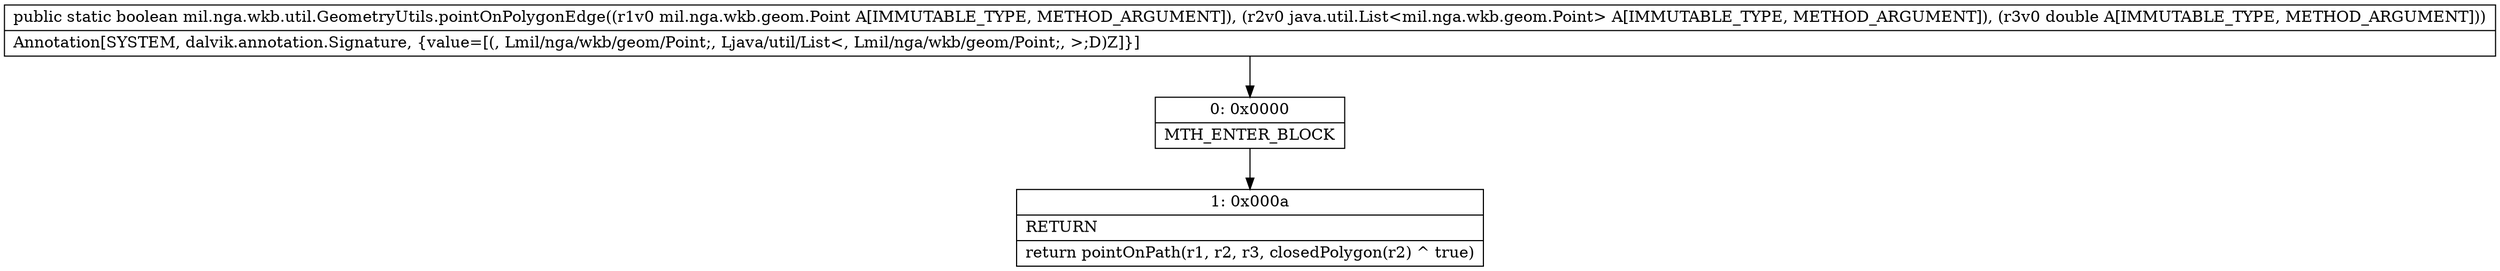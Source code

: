 digraph "CFG formil.nga.wkb.util.GeometryUtils.pointOnPolygonEdge(Lmil\/nga\/wkb\/geom\/Point;Ljava\/util\/List;D)Z" {
Node_0 [shape=record,label="{0\:\ 0x0000|MTH_ENTER_BLOCK\l}"];
Node_1 [shape=record,label="{1\:\ 0x000a|RETURN\l|return pointOnPath(r1, r2, r3, closedPolygon(r2) ^ true)\l}"];
MethodNode[shape=record,label="{public static boolean mil.nga.wkb.util.GeometryUtils.pointOnPolygonEdge((r1v0 mil.nga.wkb.geom.Point A[IMMUTABLE_TYPE, METHOD_ARGUMENT]), (r2v0 java.util.List\<mil.nga.wkb.geom.Point\> A[IMMUTABLE_TYPE, METHOD_ARGUMENT]), (r3v0 double A[IMMUTABLE_TYPE, METHOD_ARGUMENT]))  | Annotation[SYSTEM, dalvik.annotation.Signature, \{value=[(, Lmil\/nga\/wkb\/geom\/Point;, Ljava\/util\/List\<, Lmil\/nga\/wkb\/geom\/Point;, \>;D)Z]\}]\l}"];
MethodNode -> Node_0;
Node_0 -> Node_1;
}

